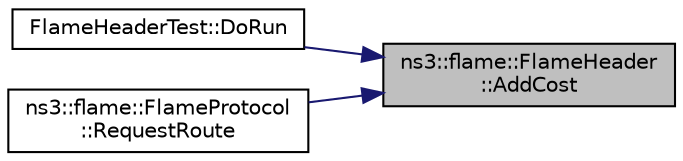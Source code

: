 digraph "ns3::flame::FlameHeader::AddCost"
{
 // LATEX_PDF_SIZE
  edge [fontname="Helvetica",fontsize="10",labelfontname="Helvetica",labelfontsize="10"];
  node [fontname="Helvetica",fontsize="10",shape=record];
  rankdir="RL";
  Node1 [label="ns3::flame::FlameHeader\l::AddCost",height=0.2,width=0.4,color="black", fillcolor="grey75", style="filled", fontcolor="black",tooltip="Add cost value."];
  Node1 -> Node2 [dir="back",color="midnightblue",fontsize="10",style="solid",fontname="Helvetica"];
  Node2 [label="FlameHeaderTest::DoRun",height=0.2,width=0.4,color="black", fillcolor="white", style="filled",URL="$struct_flame_header_test.html#adc3edd857cbf2ef57d161156a3818357",tooltip="Implementation to actually run this TestCase."];
  Node1 -> Node3 [dir="back",color="midnightblue",fontsize="10",style="solid",fontname="Helvetica"];
  Node3 [label="ns3::flame::FlameProtocol\l::RequestRoute",height=0.2,width=0.4,color="black", fillcolor="white", style="filled",URL="$classns3_1_1flame_1_1_flame_protocol.html#a70087b7d1cd62978882df6599f56bf29",tooltip="Route request, inherited from MeshL2RoutingProtocol."];
}
